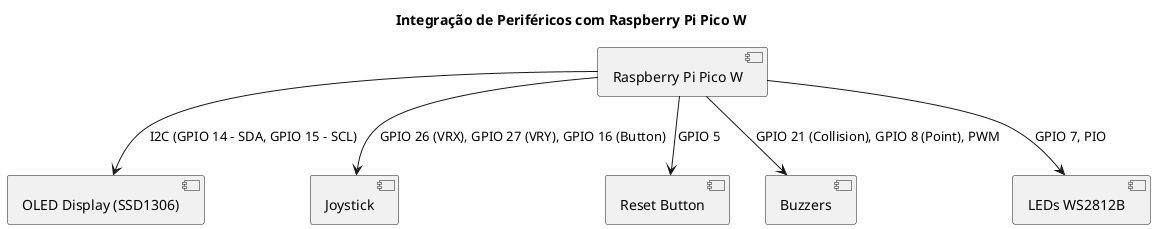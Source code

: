 @startuml
title Integração de Periféricos com Raspberry Pi Pico W

component "Raspberry Pi Pico W" as PicoW

component "OLED Display (SSD1306)" as Display
component "Joystick" as Joystick
component "Reset Button" as ResetButton
component "Buzzers" as Buzzers
component "LEDs WS2812B" as LEDs

PicoW --> Display : I2C (GPIO 14 - SDA, GPIO 15 - SCL)
PicoW --> Joystick : GPIO 26 (VRX), GPIO 27 (VRY), GPIO 16 (Button)
PicoW --> ResetButton : GPIO 5
PicoW --> Buzzers : GPIO 21 (Collision), GPIO 8 (Point), PWM
PicoW --> LEDs : GPIO 7, PIO
@enduml